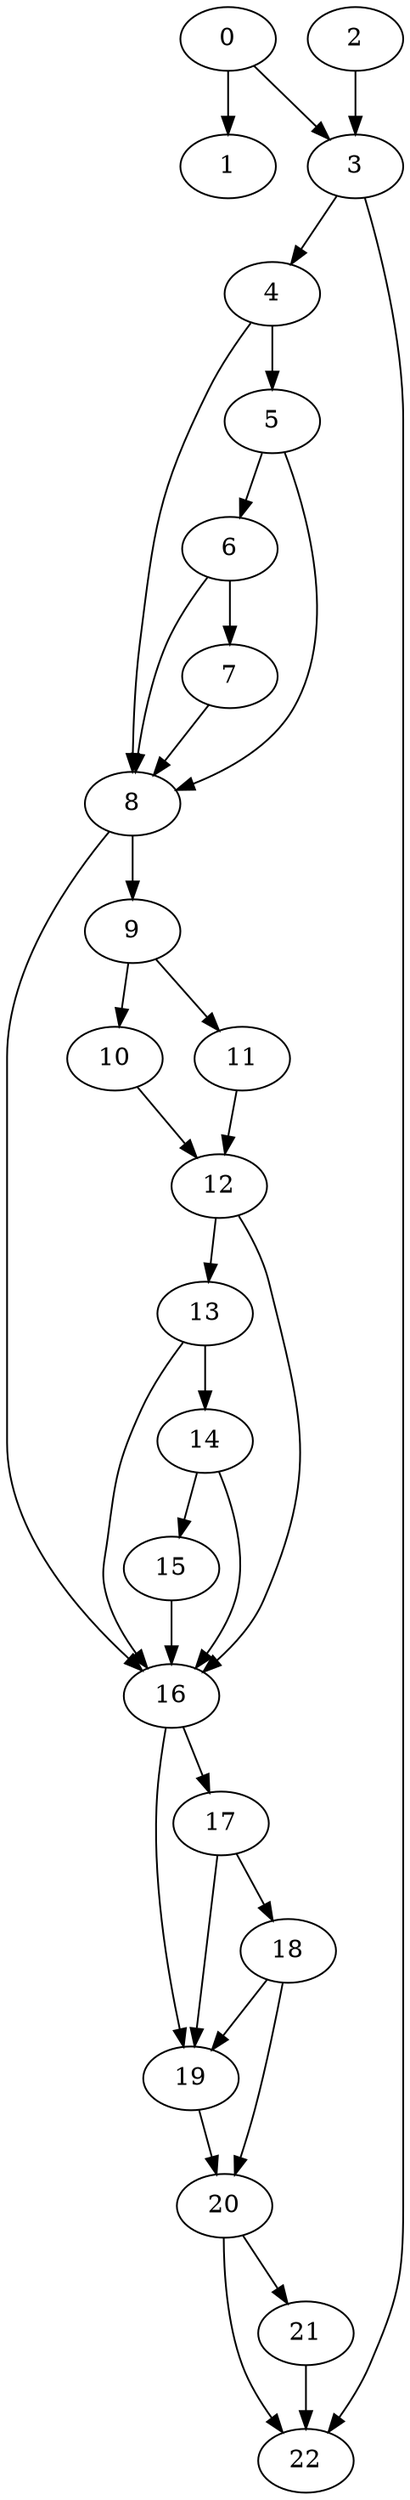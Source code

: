 digraph {
	0
	1
	2
	3
	4
	5
	6
	7
	8
	9
	10
	11
	12
	13
	14
	15
	16
	17
	18
	19
	20
	21
	22
	17 -> 18
	4 -> 5
	9 -> 11
	16 -> 17
	18 -> 20
	19 -> 20
	14 -> 15
	16 -> 19
	17 -> 19
	18 -> 19
	13 -> 16
	14 -> 16
	15 -> 16
	8 -> 16
	12 -> 16
	20 -> 21
	0 -> 1
	6 -> 7
	8 -> 9
	5 -> 6
	7 -> 8
	4 -> 8
	5 -> 8
	6 -> 8
	9 -> 10
	10 -> 12
	11 -> 12
	12 -> 13
	0 -> 3
	2 -> 3
	3 -> 4
	13 -> 14
	3 -> 22
	20 -> 22
	21 -> 22
}
